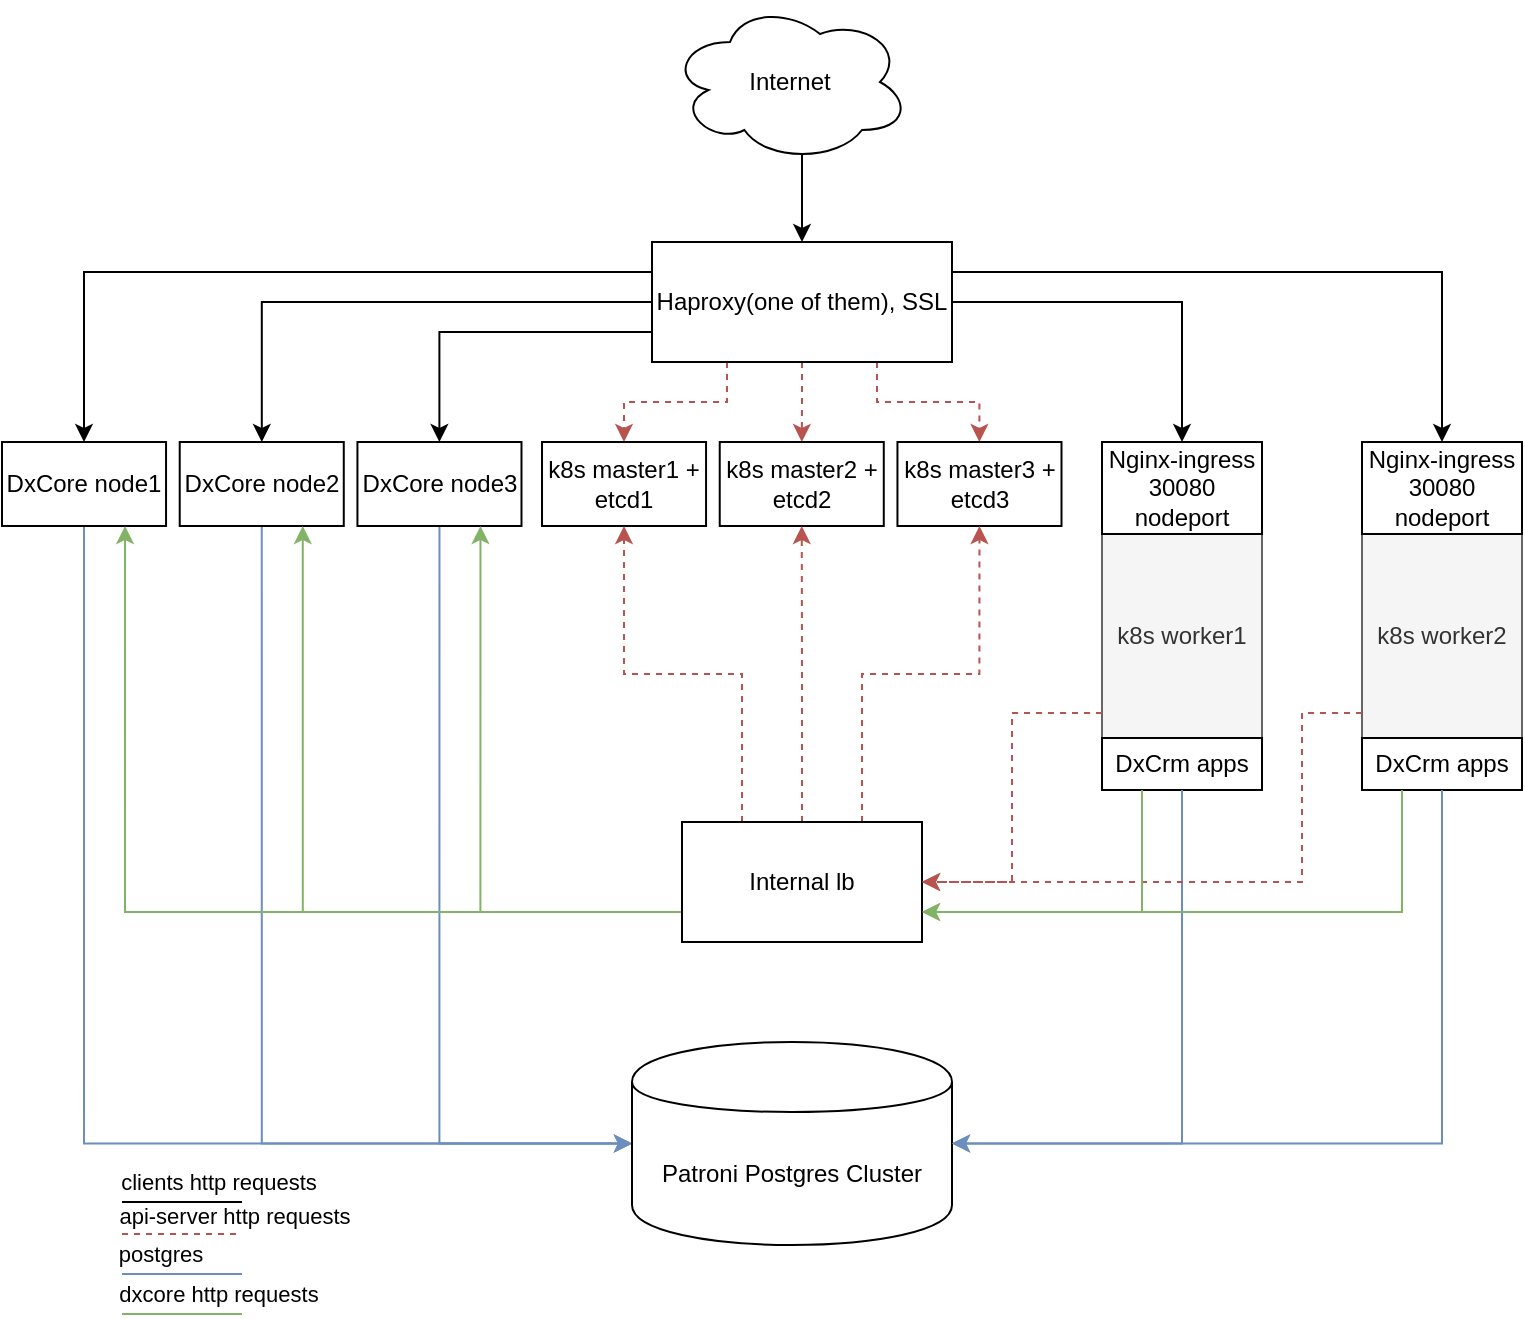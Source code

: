 <mxfile version="13.1.3" type="github">
  <diagram id="gpXZQzjekGS3WH-AGaMR" name="Page-1">
    <mxGraphModel dx="1251" dy="706" grid="1" gridSize="10" guides="1" tooltips="1" connect="1" arrows="1" fold="1" page="1" pageScale="1" pageWidth="827" pageHeight="1169" math="0" shadow="0">
      <root>
        <mxCell id="0" />
        <mxCell id="1" parent="0" />
        <mxCell id="9lm15JStF0xUO2hvtiot-32" style="edgeStyle=orthogonalEdgeStyle;rounded=0;orthogonalLoop=1;jettySize=auto;html=1;exitX=0.55;exitY=0.95;exitDx=0;exitDy=0;exitPerimeter=0;" parent="1" source="9lm15JStF0xUO2hvtiot-10" target="9lm15JStF0xUO2hvtiot-11" edge="1">
          <mxGeometry relative="1" as="geometry" />
        </mxCell>
        <mxCell id="9lm15JStF0xUO2hvtiot-10" value="Internet" style="ellipse;shape=cloud;whiteSpace=wrap;html=1;" parent="1" vertex="1">
          <mxGeometry x="354" y="30" width="120" height="80" as="geometry" />
        </mxCell>
        <mxCell id="9lm15JStF0xUO2hvtiot-24" style="edgeStyle=orthogonalEdgeStyle;rounded=0;orthogonalLoop=1;jettySize=auto;html=1;exitX=1;exitY=0.5;exitDx=0;exitDy=0;" parent="1" source="9lm15JStF0xUO2hvtiot-11" target="9lm15JStF0xUO2hvtiot-13" edge="1">
          <mxGeometry relative="1" as="geometry" />
        </mxCell>
        <mxCell id="9lm15JStF0xUO2hvtiot-31" style="edgeStyle=orthogonalEdgeStyle;rounded=0;orthogonalLoop=1;jettySize=auto;html=1;exitX=1;exitY=0.25;exitDx=0;exitDy=0;" parent="1" source="9lm15JStF0xUO2hvtiot-11" target="9lm15JStF0xUO2hvtiot-27" edge="1">
          <mxGeometry relative="1" as="geometry" />
        </mxCell>
        <mxCell id="9lm15JStF0xUO2hvtiot-33" style="edgeStyle=orthogonalEdgeStyle;rounded=0;orthogonalLoop=1;jettySize=auto;html=1;exitX=0;exitY=0.25;exitDx=0;exitDy=0;" parent="1" source="9lm15JStF0xUO2hvtiot-11" target="9lm15JStF0xUO2hvtiot-1" edge="1">
          <mxGeometry relative="1" as="geometry" />
        </mxCell>
        <mxCell id="9lm15JStF0xUO2hvtiot-34" style="edgeStyle=orthogonalEdgeStyle;rounded=0;orthogonalLoop=1;jettySize=auto;html=1;exitX=0;exitY=0.5;exitDx=0;exitDy=0;" parent="1" source="9lm15JStF0xUO2hvtiot-11" target="9lm15JStF0xUO2hvtiot-2" edge="1">
          <mxGeometry relative="1" as="geometry" />
        </mxCell>
        <mxCell id="9lm15JStF0xUO2hvtiot-35" style="edgeStyle=orthogonalEdgeStyle;rounded=0;orthogonalLoop=1;jettySize=auto;html=1;exitX=0;exitY=0.75;exitDx=0;exitDy=0;" parent="1" source="9lm15JStF0xUO2hvtiot-11" target="9lm15JStF0xUO2hvtiot-3" edge="1">
          <mxGeometry relative="1" as="geometry" />
        </mxCell>
        <mxCell id="9lm15JStF0xUO2hvtiot-38" style="edgeStyle=orthogonalEdgeStyle;rounded=0;orthogonalLoop=1;jettySize=auto;html=1;exitX=0.25;exitY=1;exitDx=0;exitDy=0;fillColor=#f8cecc;strokeColor=#b85450;dashed=1;" parent="1" source="9lm15JStF0xUO2hvtiot-11" target="9lm15JStF0xUO2hvtiot-4" edge="1">
          <mxGeometry relative="1" as="geometry" />
        </mxCell>
        <mxCell id="9lm15JStF0xUO2hvtiot-39" style="edgeStyle=orthogonalEdgeStyle;rounded=0;orthogonalLoop=1;jettySize=auto;html=1;exitX=0.5;exitY=1;exitDx=0;exitDy=0;fillColor=#f8cecc;strokeColor=#b85450;dashed=1;" parent="1" source="9lm15JStF0xUO2hvtiot-11" target="9lm15JStF0xUO2hvtiot-5" edge="1">
          <mxGeometry relative="1" as="geometry" />
        </mxCell>
        <mxCell id="9lm15JStF0xUO2hvtiot-40" style="edgeStyle=orthogonalEdgeStyle;rounded=0;orthogonalLoop=1;jettySize=auto;html=1;exitX=0.75;exitY=1;exitDx=0;exitDy=0;fillColor=#f8cecc;strokeColor=#b85450;dashed=1;" parent="1" source="9lm15JStF0xUO2hvtiot-11" target="9lm15JStF0xUO2hvtiot-6" edge="1">
          <mxGeometry relative="1" as="geometry" />
        </mxCell>
        <mxCell id="9lm15JStF0xUO2hvtiot-11" value="Haproxy(one of them), SSL" style="rounded=0;whiteSpace=wrap;html=1;" parent="1" vertex="1">
          <mxGeometry x="345" y="150" width="150" height="60" as="geometry" />
        </mxCell>
        <mxCell id="9lm15JStF0xUO2hvtiot-47" style="edgeStyle=orthogonalEdgeStyle;rounded=0;orthogonalLoop=1;jettySize=auto;html=1;exitX=0.5;exitY=1;exitDx=0;exitDy=0;entryX=0;entryY=0.5;entryDx=0;entryDy=0;fillColor=#dae8fc;strokeColor=#6c8ebf;" parent="1" source="9lm15JStF0xUO2hvtiot-1" target="9lm15JStF0xUO2hvtiot-9" edge="1">
          <mxGeometry relative="1" as="geometry">
            <Array as="points">
              <mxPoint x="61" y="601" />
            </Array>
          </mxGeometry>
        </mxCell>
        <mxCell id="9lm15JStF0xUO2hvtiot-1" value="DxCore node1" style="rounded=0;whiteSpace=wrap;html=1;" parent="1" vertex="1">
          <mxGeometry x="20" y="250" width="82.025" height="42" as="geometry" />
        </mxCell>
        <mxCell id="9lm15JStF0xUO2hvtiot-46" style="edgeStyle=orthogonalEdgeStyle;rounded=0;orthogonalLoop=1;jettySize=auto;html=1;exitX=0.5;exitY=1;exitDx=0;exitDy=0;entryX=0;entryY=0.5;entryDx=0;entryDy=0;fillColor=#dae8fc;strokeColor=#6c8ebf;" parent="1" source="9lm15JStF0xUO2hvtiot-2" target="9lm15JStF0xUO2hvtiot-9" edge="1">
          <mxGeometry relative="1" as="geometry" />
        </mxCell>
        <mxCell id="9lm15JStF0xUO2hvtiot-2" value="DxCore node2" style="rounded=0;whiteSpace=wrap;html=1;" parent="1" vertex="1">
          <mxGeometry x="108.861" y="250" width="82.025" height="42" as="geometry" />
        </mxCell>
        <mxCell id="9lm15JStF0xUO2hvtiot-45" style="edgeStyle=orthogonalEdgeStyle;rounded=0;orthogonalLoop=1;jettySize=auto;html=1;exitX=0.5;exitY=1;exitDx=0;exitDy=0;entryX=0;entryY=0.5;entryDx=0;entryDy=0;fillColor=#dae8fc;strokeColor=#6c8ebf;" parent="1" source="9lm15JStF0xUO2hvtiot-3" target="9lm15JStF0xUO2hvtiot-9" edge="1">
          <mxGeometry relative="1" as="geometry">
            <Array as="points">
              <mxPoint x="239" y="601" />
            </Array>
          </mxGeometry>
        </mxCell>
        <mxCell id="9lm15JStF0xUO2hvtiot-3" value="DxCore node3" style="rounded=0;whiteSpace=wrap;html=1;" parent="1" vertex="1">
          <mxGeometry x="197.722" y="250" width="82.025" height="42" as="geometry" />
        </mxCell>
        <mxCell id="9lm15JStF0xUO2hvtiot-4" value="k8s master1 + etcd1" style="rounded=0;whiteSpace=wrap;html=1;" parent="1" vertex="1">
          <mxGeometry x="290.003" y="250" width="82.025" height="42" as="geometry" />
        </mxCell>
        <mxCell id="9lm15JStF0xUO2hvtiot-5" value="k8s master2 + etcd2" style="rounded=0;whiteSpace=wrap;html=1;" parent="1" vertex="1">
          <mxGeometry x="378.864" y="250" width="82.025" height="42" as="geometry" />
        </mxCell>
        <mxCell id="9lm15JStF0xUO2hvtiot-6" value="k8s master3 + etcd3" style="rounded=0;whiteSpace=wrap;html=1;" parent="1" vertex="1">
          <mxGeometry x="467.725" y="250" width="82.025" height="42" as="geometry" />
        </mxCell>
        <mxCell id="9lm15JStF0xUO2hvtiot-9" value="Patroni Postgres Cluster" style="shape=cylinder;whiteSpace=wrap;html=1;boundedLbl=1;backgroundOutline=1;" parent="1" vertex="1">
          <mxGeometry x="335" y="550" width="160" height="101.5" as="geometry" />
        </mxCell>
        <mxCell id="9lm15JStF0xUO2hvtiot-18" style="edgeStyle=orthogonalEdgeStyle;rounded=0;orthogonalLoop=1;jettySize=auto;html=1;exitX=0.75;exitY=0;exitDx=0;exitDy=0;entryX=0.5;entryY=1;entryDx=0;entryDy=0;fillColor=#f8cecc;strokeColor=#b85450;dashed=1;" parent="1" source="9lm15JStF0xUO2hvtiot-51" target="9lm15JStF0xUO2hvtiot-6" edge="1">
          <mxGeometry relative="1" as="geometry" />
        </mxCell>
        <mxCell id="9lm15JStF0xUO2hvtiot-21" style="edgeStyle=orthogonalEdgeStyle;rounded=0;orthogonalLoop=1;jettySize=auto;html=1;exitX=0.5;exitY=0;exitDx=0;exitDy=0;entryX=0.5;entryY=1;entryDx=0;entryDy=0;fillColor=#f8cecc;strokeColor=#b85450;dashed=1;" parent="1" source="9lm15JStF0xUO2hvtiot-51" target="9lm15JStF0xUO2hvtiot-5" edge="1">
          <mxGeometry relative="1" as="geometry" />
        </mxCell>
        <mxCell id="9lm15JStF0xUO2hvtiot-22" style="edgeStyle=orthogonalEdgeStyle;rounded=0;orthogonalLoop=1;jettySize=auto;html=1;exitX=0.25;exitY=0;exitDx=0;exitDy=0;fillColor=#f8cecc;strokeColor=#b85450;dashed=1;" parent="1" source="9lm15JStF0xUO2hvtiot-51" target="9lm15JStF0xUO2hvtiot-4" edge="1">
          <mxGeometry relative="1" as="geometry" />
        </mxCell>
        <mxCell id="9lm15JStF0xUO2hvtiot-23" value="" style="group" parent="1" vertex="1" connectable="0">
          <mxGeometry x="570" y="250" width="80" height="174" as="geometry" />
        </mxCell>
        <mxCell id="9lm15JStF0xUO2hvtiot-7" value="k8s worker1" style="rounded=0;whiteSpace=wrap;html=1;fillColor=#f5f5f5;strokeColor=#666666;fontColor=#333333;" parent="9lm15JStF0xUO2hvtiot-23" vertex="1">
          <mxGeometry y="20" width="80" height="154" as="geometry" />
        </mxCell>
        <mxCell id="9lm15JStF0xUO2hvtiot-13" value="Nginx-ingress 30080 nodeport" style="rounded=0;whiteSpace=wrap;html=1;" parent="9lm15JStF0xUO2hvtiot-23" vertex="1">
          <mxGeometry width="80" height="46" as="geometry" />
        </mxCell>
        <mxCell id="9lm15JStF0xUO2hvtiot-15" value="DxCrm apps" style="rounded=0;whiteSpace=wrap;html=1;" parent="9lm15JStF0xUO2hvtiot-23" vertex="1">
          <mxGeometry y="148" width="80" height="26" as="geometry" />
        </mxCell>
        <mxCell id="9lm15JStF0xUO2hvtiot-25" value="" style="group" parent="1" vertex="1" connectable="0">
          <mxGeometry x="700" y="250" width="80" height="174" as="geometry" />
        </mxCell>
        <mxCell id="9lm15JStF0xUO2hvtiot-26" value="k8s worker2" style="rounded=0;whiteSpace=wrap;html=1;fillColor=#f5f5f5;strokeColor=#666666;fontColor=#333333;" parent="9lm15JStF0xUO2hvtiot-25" vertex="1">
          <mxGeometry y="20" width="80" height="154" as="geometry" />
        </mxCell>
        <mxCell id="9lm15JStF0xUO2hvtiot-27" value="Nginx-ingress 30080 nodeport" style="rounded=0;whiteSpace=wrap;html=1;" parent="9lm15JStF0xUO2hvtiot-25" vertex="1">
          <mxGeometry width="80" height="46" as="geometry" />
        </mxCell>
        <mxCell id="9lm15JStF0xUO2hvtiot-28" value="DxCrm apps" style="rounded=0;whiteSpace=wrap;html=1;" parent="9lm15JStF0xUO2hvtiot-25" vertex="1">
          <mxGeometry y="148" width="80" height="26" as="geometry" />
        </mxCell>
        <mxCell id="9lm15JStF0xUO2hvtiot-43" style="edgeStyle=orthogonalEdgeStyle;rounded=0;orthogonalLoop=1;jettySize=auto;html=1;exitX=0.5;exitY=1;exitDx=0;exitDy=0;entryX=1;entryY=0.5;entryDx=0;entryDy=0;fillColor=#dae8fc;strokeColor=#6c8ebf;" parent="1" source="9lm15JStF0xUO2hvtiot-28" target="9lm15JStF0xUO2hvtiot-9" edge="1">
          <mxGeometry relative="1" as="geometry" />
        </mxCell>
        <mxCell id="9lm15JStF0xUO2hvtiot-44" style="edgeStyle=orthogonalEdgeStyle;rounded=0;orthogonalLoop=1;jettySize=auto;html=1;exitX=0.5;exitY=1;exitDx=0;exitDy=0;entryX=1;entryY=0.5;entryDx=0;entryDy=0;fillColor=#dae8fc;strokeColor=#6c8ebf;" parent="1" source="9lm15JStF0xUO2hvtiot-15" target="9lm15JStF0xUO2hvtiot-9" edge="1">
          <mxGeometry relative="1" as="geometry" />
        </mxCell>
        <mxCell id="9lm15JStF0xUO2hvtiot-56" style="edgeStyle=orthogonalEdgeStyle;rounded=0;orthogonalLoop=1;jettySize=auto;html=1;exitX=0;exitY=0.75;exitDx=0;exitDy=0;entryX=0.75;entryY=1;entryDx=0;entryDy=0;fillColor=#d5e8d4;strokeColor=#82b366;" parent="1" source="9lm15JStF0xUO2hvtiot-51" target="9lm15JStF0xUO2hvtiot-3" edge="1">
          <mxGeometry relative="1" as="geometry" />
        </mxCell>
        <mxCell id="9lm15JStF0xUO2hvtiot-57" style="edgeStyle=orthogonalEdgeStyle;rounded=0;orthogonalLoop=1;jettySize=auto;html=1;exitX=0;exitY=0.75;exitDx=0;exitDy=0;entryX=0.75;entryY=1;entryDx=0;entryDy=0;fillColor=#d5e8d4;strokeColor=#82b366;" parent="1" source="9lm15JStF0xUO2hvtiot-51" target="9lm15JStF0xUO2hvtiot-2" edge="1">
          <mxGeometry relative="1" as="geometry" />
        </mxCell>
        <mxCell id="9lm15JStF0xUO2hvtiot-58" style="edgeStyle=orthogonalEdgeStyle;rounded=0;orthogonalLoop=1;jettySize=auto;html=1;exitX=0;exitY=0.75;exitDx=0;exitDy=0;entryX=0.75;entryY=1;entryDx=0;entryDy=0;fillColor=#d5e8d4;strokeColor=#82b366;" parent="1" source="9lm15JStF0xUO2hvtiot-51" target="9lm15JStF0xUO2hvtiot-1" edge="1">
          <mxGeometry relative="1" as="geometry" />
        </mxCell>
        <mxCell id="9lm15JStF0xUO2hvtiot-51" value="Internal lb" style="rounded=0;whiteSpace=wrap;html=1;" parent="1" vertex="1">
          <mxGeometry x="360" y="440" width="120" height="60" as="geometry" />
        </mxCell>
        <mxCell id="9lm15JStF0xUO2hvtiot-52" style="edgeStyle=orthogonalEdgeStyle;rounded=0;orthogonalLoop=1;jettySize=auto;html=1;exitX=0;exitY=0.75;exitDx=0;exitDy=0;entryX=1;entryY=0.5;entryDx=0;entryDy=0;fillColor=#f8cecc;strokeColor=#b85450;dashed=1;" parent="1" source="9lm15JStF0xUO2hvtiot-7" target="9lm15JStF0xUO2hvtiot-51" edge="1">
          <mxGeometry relative="1" as="geometry" />
        </mxCell>
        <mxCell id="9lm15JStF0xUO2hvtiot-53" style="edgeStyle=orthogonalEdgeStyle;rounded=0;orthogonalLoop=1;jettySize=auto;html=1;exitX=0;exitY=0.75;exitDx=0;exitDy=0;entryX=1;entryY=0.5;entryDx=0;entryDy=0;dashed=1;fillColor=#f8cecc;strokeColor=#b85450;" parent="1" source="9lm15JStF0xUO2hvtiot-26" target="9lm15JStF0xUO2hvtiot-51" edge="1">
          <mxGeometry relative="1" as="geometry">
            <Array as="points">
              <mxPoint x="670" y="386" />
              <mxPoint x="670" y="470" />
            </Array>
          </mxGeometry>
        </mxCell>
        <mxCell id="9lm15JStF0xUO2hvtiot-54" style="edgeStyle=orthogonalEdgeStyle;rounded=0;orthogonalLoop=1;jettySize=auto;html=1;exitX=0.25;exitY=1;exitDx=0;exitDy=0;entryX=1;entryY=0.75;entryDx=0;entryDy=0;fillColor=#d5e8d4;strokeColor=#82b366;" parent="1" source="9lm15JStF0xUO2hvtiot-15" target="9lm15JStF0xUO2hvtiot-51" edge="1">
          <mxGeometry relative="1" as="geometry" />
        </mxCell>
        <mxCell id="9lm15JStF0xUO2hvtiot-55" style="edgeStyle=orthogonalEdgeStyle;rounded=0;orthogonalLoop=1;jettySize=auto;html=1;exitX=0.25;exitY=1;exitDx=0;exitDy=0;entryX=1;entryY=0.75;entryDx=0;entryDy=0;fillColor=#d5e8d4;strokeColor=#82b366;" parent="1" source="9lm15JStF0xUO2hvtiot-28" target="9lm15JStF0xUO2hvtiot-51" edge="1">
          <mxGeometry relative="1" as="geometry" />
        </mxCell>
        <mxCell id="0DECBYIupJCjL3zKOSeW-1" value="" style="endArrow=none;html=1;fillColor=#f8cecc;strokeColor=#b85450;dashed=1;" edge="1" parent="1">
          <mxGeometry width="50" height="50" relative="1" as="geometry">
            <mxPoint x="80" y="646" as="sourcePoint" />
            <mxPoint x="140" y="646" as="targetPoint" />
          </mxGeometry>
        </mxCell>
        <mxCell id="0DECBYIupJCjL3zKOSeW-2" value="api-server http requests" style="edgeLabel;html=1;align=center;verticalAlign=middle;resizable=0;points=[];" vertex="1" connectable="0" parent="0DECBYIupJCjL3zKOSeW-1">
          <mxGeometry x="0.145" y="-1" relative="1" as="geometry">
            <mxPoint x="21" y="-10" as="offset" />
          </mxGeometry>
        </mxCell>
        <mxCell id="0DECBYIupJCjL3zKOSeW-3" value="" style="endArrow=none;html=1;fillColor=#dae8fc;strokeColor=#6c8ebf;" edge="1" parent="1">
          <mxGeometry width="50" height="50" relative="1" as="geometry">
            <mxPoint x="80" y="666" as="sourcePoint" />
            <mxPoint x="140" y="666" as="targetPoint" />
          </mxGeometry>
        </mxCell>
        <mxCell id="0DECBYIupJCjL3zKOSeW-4" value="postgres" style="edgeLabel;html=1;align=center;verticalAlign=middle;resizable=0;points=[];" vertex="1" connectable="0" parent="0DECBYIupJCjL3zKOSeW-3">
          <mxGeometry x="0.145" y="-1" relative="1" as="geometry">
            <mxPoint x="-16" y="-11" as="offset" />
          </mxGeometry>
        </mxCell>
        <mxCell id="0DECBYIupJCjL3zKOSeW-5" value="" style="endArrow=none;html=1;fillColor=#d5e8d4;strokeColor=#82b366;" edge="1" parent="1">
          <mxGeometry width="50" height="50" relative="1" as="geometry">
            <mxPoint x="80" y="686" as="sourcePoint" />
            <mxPoint x="140" y="686" as="targetPoint" />
          </mxGeometry>
        </mxCell>
        <mxCell id="0DECBYIupJCjL3zKOSeW-6" value="dxcore http requests" style="edgeLabel;html=1;align=center;verticalAlign=middle;resizable=0;points=[];" vertex="1" connectable="0" parent="0DECBYIupJCjL3zKOSeW-5">
          <mxGeometry x="0.145" y="-1" relative="1" as="geometry">
            <mxPoint x="13" y="-11" as="offset" />
          </mxGeometry>
        </mxCell>
        <mxCell id="0DECBYIupJCjL3zKOSeW-7" value="" style="endArrow=none;html=1;" edge="1" parent="1">
          <mxGeometry width="50" height="50" relative="1" as="geometry">
            <mxPoint x="80" y="630" as="sourcePoint" />
            <mxPoint x="140" y="630" as="targetPoint" />
          </mxGeometry>
        </mxCell>
        <mxCell id="0DECBYIupJCjL3zKOSeW-8" value="clients http requests" style="edgeLabel;html=1;align=center;verticalAlign=middle;resizable=0;points=[];" vertex="1" connectable="0" parent="0DECBYIupJCjL3zKOSeW-7">
          <mxGeometry x="0.145" y="-1" relative="1" as="geometry">
            <mxPoint x="13" y="-11" as="offset" />
          </mxGeometry>
        </mxCell>
      </root>
    </mxGraphModel>
  </diagram>
</mxfile>
